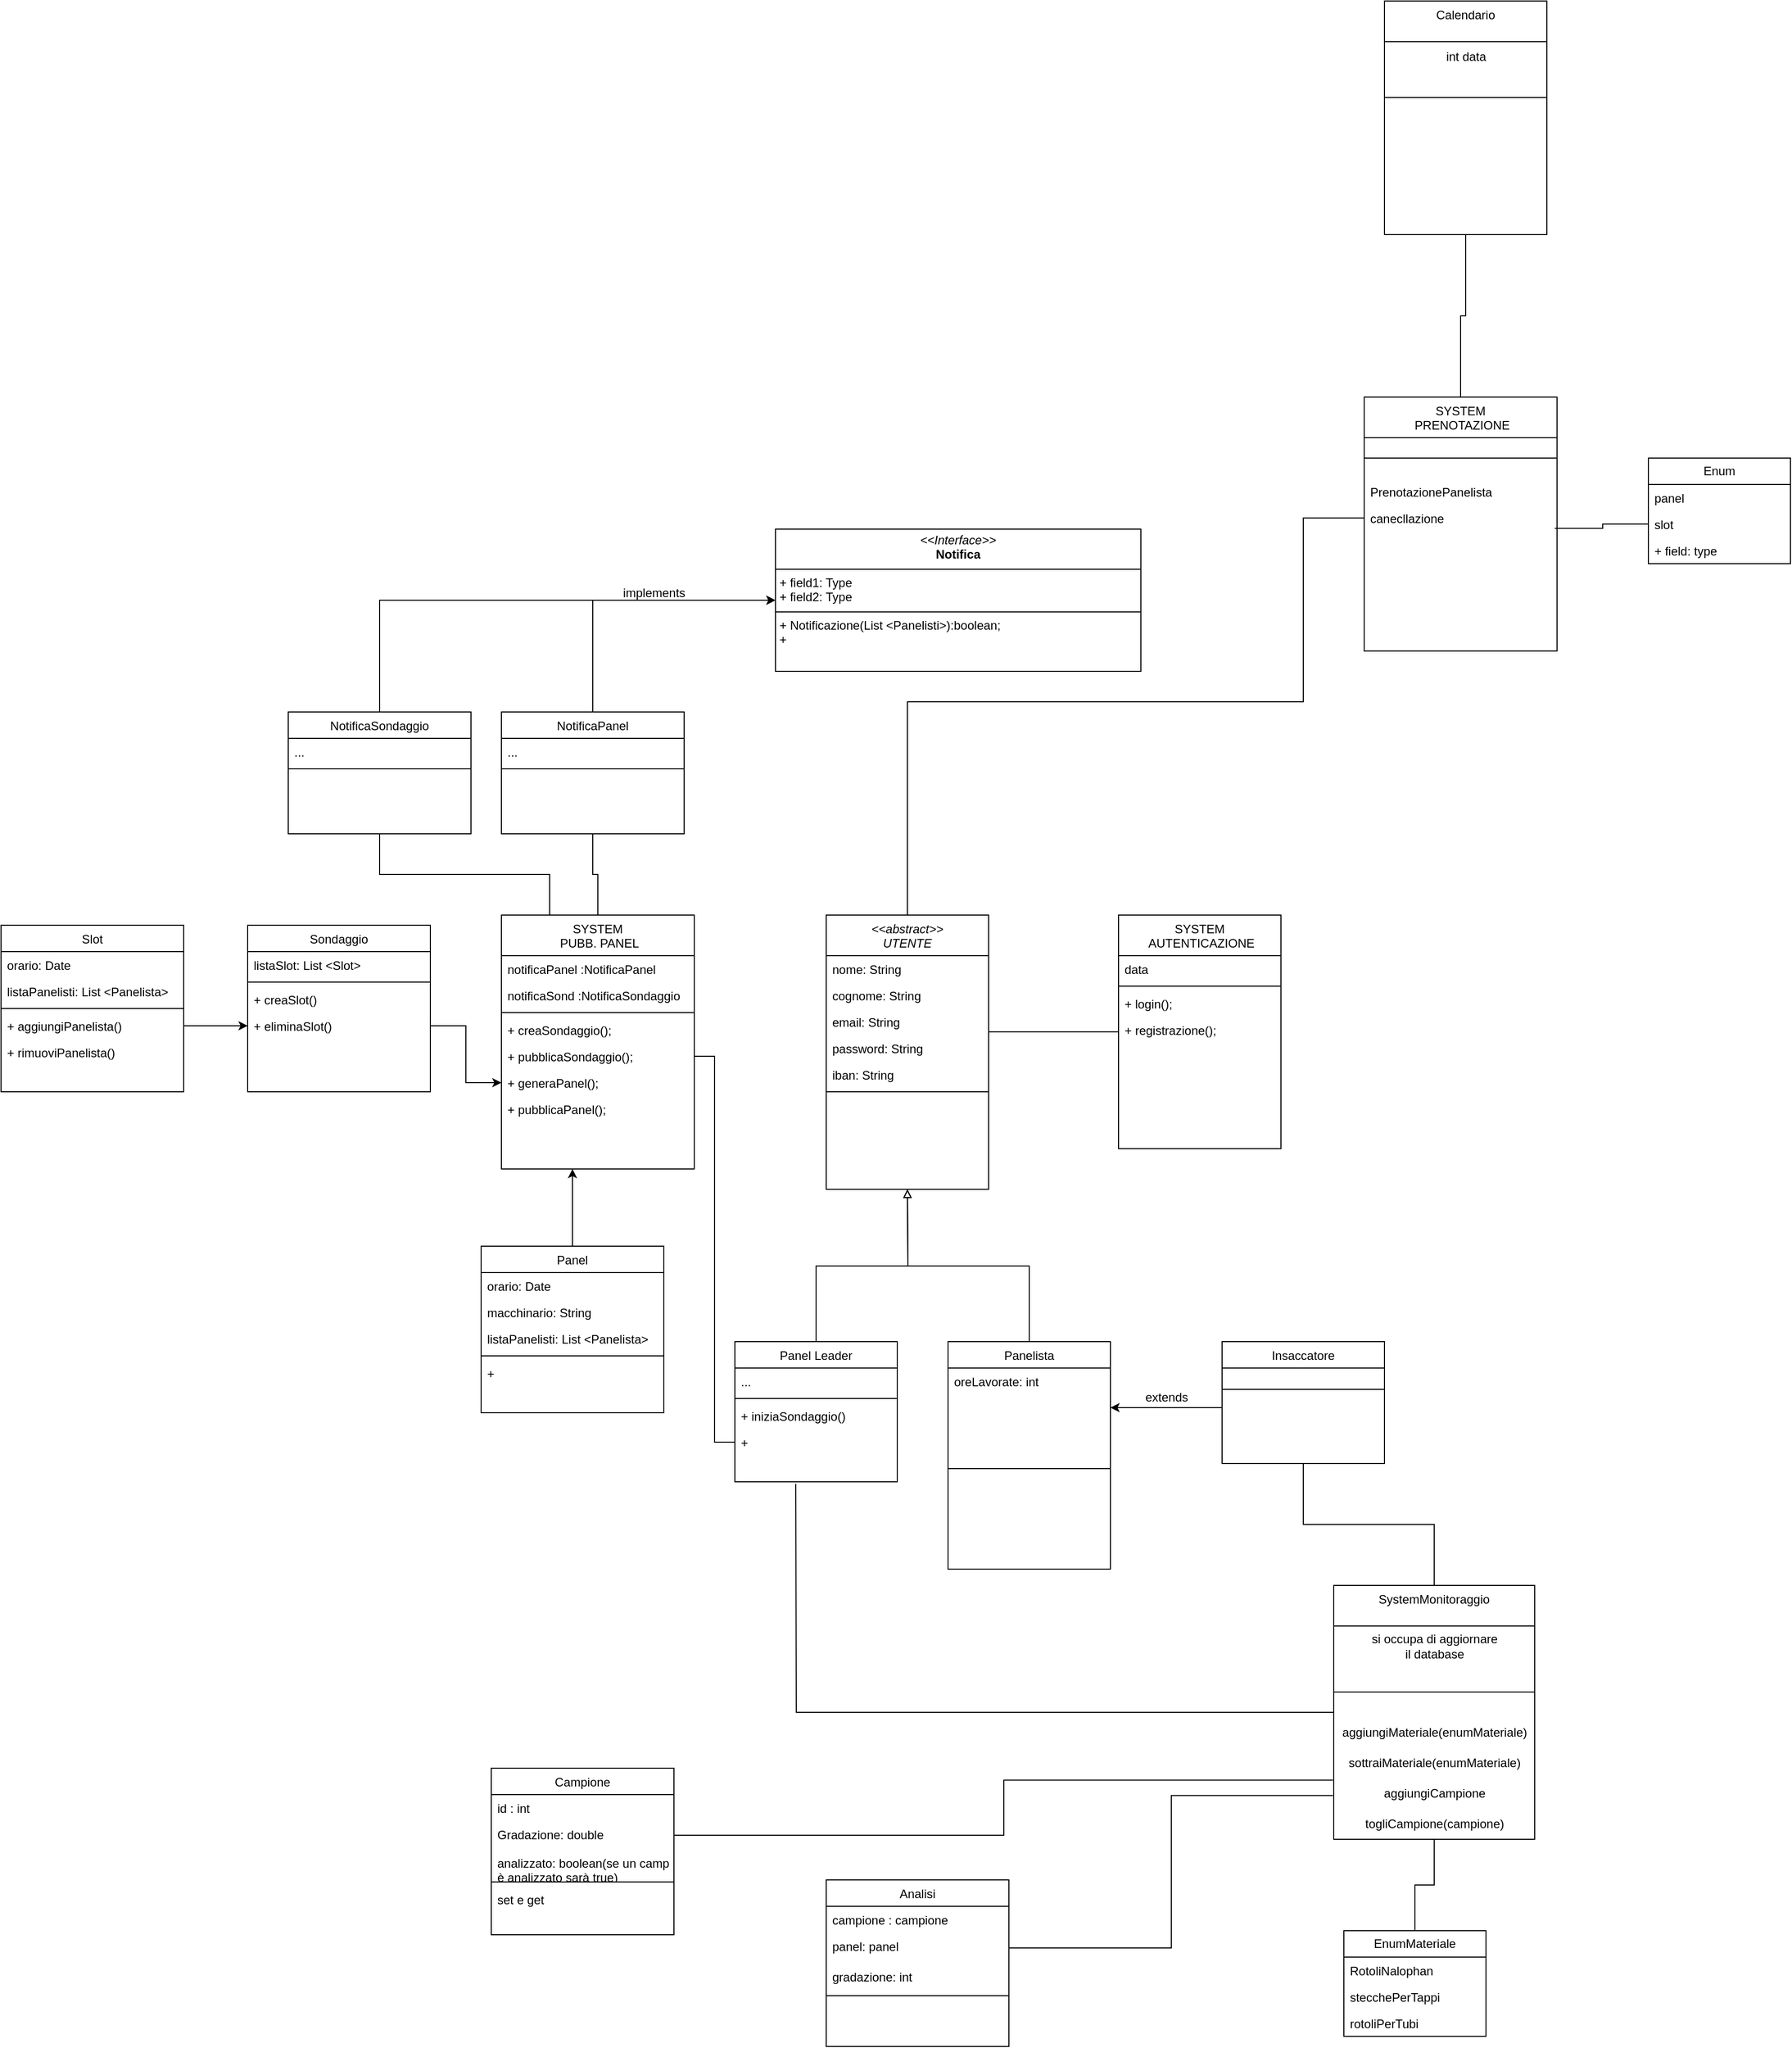 <mxfile version="26.0.1">
  <diagram id="C5RBs43oDa-KdzZeNtuy" name="Page-1">
    <mxGraphModel dx="2577" dy="2039" grid="1" gridSize="10" guides="1" tooltips="1" connect="1" arrows="1" fold="1" page="1" pageScale="1" pageWidth="827" pageHeight="1169" math="0" shadow="0">
      <root>
        <mxCell id="WIyWlLk6GJQsqaUBKTNV-0" />
        <mxCell id="WIyWlLk6GJQsqaUBKTNV-1" parent="WIyWlLk6GJQsqaUBKTNV-0" />
        <mxCell id="zkfFHV4jXpPFQw0GAbJ--0" value="&lt;&lt;abstract&gt;&gt;&#xa;UTENTE" style="swimlane;fontStyle=2;align=center;verticalAlign=top;childLayout=stackLayout;horizontal=1;startSize=40;horizontalStack=0;resizeParent=1;resizeLast=0;collapsible=1;marginBottom=0;rounded=0;shadow=0;strokeWidth=1;" parent="WIyWlLk6GJQsqaUBKTNV-1" vertex="1">
          <mxGeometry x="220" y="120" width="160" height="270" as="geometry">
            <mxRectangle x="230" y="140" width="160" height="26" as="alternateBounds" />
          </mxGeometry>
        </mxCell>
        <mxCell id="zkfFHV4jXpPFQw0GAbJ--1" value="nome: String" style="text;align=left;verticalAlign=top;spacingLeft=4;spacingRight=4;overflow=hidden;rotatable=0;points=[[0,0.5],[1,0.5]];portConstraint=eastwest;" parent="zkfFHV4jXpPFQw0GAbJ--0" vertex="1">
          <mxGeometry y="40" width="160" height="26" as="geometry" />
        </mxCell>
        <mxCell id="zkfFHV4jXpPFQw0GAbJ--2" value="cognome: String" style="text;align=left;verticalAlign=top;spacingLeft=4;spacingRight=4;overflow=hidden;rotatable=0;points=[[0,0.5],[1,0.5]];portConstraint=eastwest;rounded=0;shadow=0;html=0;" parent="zkfFHV4jXpPFQw0GAbJ--0" vertex="1">
          <mxGeometry y="66" width="160" height="26" as="geometry" />
        </mxCell>
        <mxCell id="zkfFHV4jXpPFQw0GAbJ--3" value="email: String" style="text;align=left;verticalAlign=top;spacingLeft=4;spacingRight=4;overflow=hidden;rotatable=0;points=[[0,0.5],[1,0.5]];portConstraint=eastwest;rounded=0;shadow=0;html=0;" parent="zkfFHV4jXpPFQw0GAbJ--0" vertex="1">
          <mxGeometry y="92" width="160" height="26" as="geometry" />
        </mxCell>
        <mxCell id="zkfFHV4jXpPFQw0GAbJ--5" value="password: String" style="text;align=left;verticalAlign=top;spacingLeft=4;spacingRight=4;overflow=hidden;rotatable=0;points=[[0,0.5],[1,0.5]];portConstraint=eastwest;" parent="zkfFHV4jXpPFQw0GAbJ--0" vertex="1">
          <mxGeometry y="118" width="160" height="26" as="geometry" />
        </mxCell>
        <mxCell id="63JaJHYOUX1DYKOMDI8w-2" value="iban: String" style="text;align=left;verticalAlign=top;spacingLeft=4;spacingRight=4;overflow=hidden;rotatable=0;points=[[0,0.5],[1,0.5]];portConstraint=eastwest;" parent="zkfFHV4jXpPFQw0GAbJ--0" vertex="1">
          <mxGeometry y="144" width="160" height="26" as="geometry" />
        </mxCell>
        <mxCell id="zkfFHV4jXpPFQw0GAbJ--4" value="" style="line;html=1;strokeWidth=1;align=left;verticalAlign=middle;spacingTop=-1;spacingLeft=3;spacingRight=3;rotatable=0;labelPosition=right;points=[];portConstraint=eastwest;" parent="zkfFHV4jXpPFQw0GAbJ--0" vertex="1">
          <mxGeometry y="170" width="160" height="8" as="geometry" />
        </mxCell>
        <mxCell id="zkfFHV4jXpPFQw0GAbJ--6" value="Panel Leader" style="swimlane;fontStyle=0;align=center;verticalAlign=top;childLayout=stackLayout;horizontal=1;startSize=26;horizontalStack=0;resizeParent=1;resizeLast=0;collapsible=1;marginBottom=0;rounded=0;shadow=0;strokeWidth=1;" parent="WIyWlLk6GJQsqaUBKTNV-1" vertex="1">
          <mxGeometry x="130" y="540" width="160" height="138" as="geometry">
            <mxRectangle x="130" y="380" width="160" height="26" as="alternateBounds" />
          </mxGeometry>
        </mxCell>
        <mxCell id="zkfFHV4jXpPFQw0GAbJ--8" value="..." style="text;align=left;verticalAlign=top;spacingLeft=4;spacingRight=4;overflow=hidden;rotatable=0;points=[[0,0.5],[1,0.5]];portConstraint=eastwest;rounded=0;shadow=0;html=0;" parent="zkfFHV4jXpPFQw0GAbJ--6" vertex="1">
          <mxGeometry y="26" width="160" height="26" as="geometry" />
        </mxCell>
        <mxCell id="zkfFHV4jXpPFQw0GAbJ--9" value="" style="line;html=1;strokeWidth=1;align=left;verticalAlign=middle;spacingTop=-1;spacingLeft=3;spacingRight=3;rotatable=0;labelPosition=right;points=[];portConstraint=eastwest;" parent="zkfFHV4jXpPFQw0GAbJ--6" vertex="1">
          <mxGeometry y="52" width="160" height="8" as="geometry" />
        </mxCell>
        <mxCell id="zkfFHV4jXpPFQw0GAbJ--10" value="+ iniziaSondaggio()" style="text;align=left;verticalAlign=top;spacingLeft=4;spacingRight=4;overflow=hidden;rotatable=0;points=[[0,0.5],[1,0.5]];portConstraint=eastwest;fontStyle=0" parent="zkfFHV4jXpPFQw0GAbJ--6" vertex="1">
          <mxGeometry y="60" width="160" height="26" as="geometry" />
        </mxCell>
        <mxCell id="zkfFHV4jXpPFQw0GAbJ--11" value="+" style="text;align=left;verticalAlign=top;spacingLeft=4;spacingRight=4;overflow=hidden;rotatable=0;points=[[0,0.5],[1,0.5]];portConstraint=eastwest;" parent="zkfFHV4jXpPFQw0GAbJ--6" vertex="1">
          <mxGeometry y="86" width="160" height="26" as="geometry" />
        </mxCell>
        <mxCell id="pB3ADgQ8QVYai83HvEVE-4" style="edgeStyle=orthogonalEdgeStyle;rounded=0;orthogonalLoop=1;jettySize=auto;html=1;exitX=0.5;exitY=0;exitDx=0;exitDy=0;endArrow=block;endFill=0;" edge="1" parent="WIyWlLk6GJQsqaUBKTNV-1" source="zkfFHV4jXpPFQw0GAbJ--13">
          <mxGeometry relative="1" as="geometry">
            <mxPoint x="300.0" y="390" as="targetPoint" />
          </mxGeometry>
        </mxCell>
        <mxCell id="zkfFHV4jXpPFQw0GAbJ--13" value="Panelista" style="swimlane;fontStyle=0;align=center;verticalAlign=top;childLayout=stackLayout;horizontal=1;startSize=26;horizontalStack=0;resizeParent=1;resizeLast=0;collapsible=1;marginBottom=0;rounded=0;shadow=0;strokeWidth=1;" parent="WIyWlLk6GJQsqaUBKTNV-1" vertex="1">
          <mxGeometry x="340" y="540" width="160" height="224" as="geometry">
            <mxRectangle x="340" y="380" width="170" height="26" as="alternateBounds" />
          </mxGeometry>
        </mxCell>
        <mxCell id="zkfFHV4jXpPFQw0GAbJ--14" value="oreLavorate: int" style="text;align=left;verticalAlign=top;spacingLeft=4;spacingRight=4;overflow=hidden;rotatable=0;points=[[0,0.5],[1,0.5]];portConstraint=eastwest;" parent="zkfFHV4jXpPFQw0GAbJ--13" vertex="1">
          <mxGeometry y="26" width="160" height="26" as="geometry" />
        </mxCell>
        <mxCell id="zkfFHV4jXpPFQw0GAbJ--15" value="" style="line;html=1;strokeWidth=1;align=left;verticalAlign=middle;spacingTop=-1;spacingLeft=3;spacingRight=3;rotatable=0;labelPosition=right;points=[];portConstraint=eastwest;" parent="zkfFHV4jXpPFQw0GAbJ--13" vertex="1">
          <mxGeometry y="52" width="160" height="146" as="geometry" />
        </mxCell>
        <mxCell id="zkfFHV4jXpPFQw0GAbJ--17" value="SYSTEM&#xa; AUTENTICAZIONE" style="swimlane;fontStyle=0;align=center;verticalAlign=top;childLayout=stackLayout;horizontal=1;startSize=40;horizontalStack=0;resizeParent=1;resizeLast=0;collapsible=1;marginBottom=0;rounded=0;shadow=0;strokeWidth=1;" parent="WIyWlLk6GJQsqaUBKTNV-1" vertex="1">
          <mxGeometry x="508" y="120" width="160" height="230" as="geometry">
            <mxRectangle x="550" y="140" width="160" height="26" as="alternateBounds" />
          </mxGeometry>
        </mxCell>
        <mxCell id="zkfFHV4jXpPFQw0GAbJ--18" value="data" style="text;align=left;verticalAlign=top;spacingLeft=4;spacingRight=4;overflow=hidden;rotatable=0;points=[[0,0.5],[1,0.5]];portConstraint=eastwest;" parent="zkfFHV4jXpPFQw0GAbJ--17" vertex="1">
          <mxGeometry y="40" width="160" height="26" as="geometry" />
        </mxCell>
        <mxCell id="zkfFHV4jXpPFQw0GAbJ--23" value="" style="line;html=1;strokeWidth=1;align=left;verticalAlign=middle;spacingTop=-1;spacingLeft=3;spacingRight=3;rotatable=0;labelPosition=right;points=[];portConstraint=eastwest;" parent="zkfFHV4jXpPFQw0GAbJ--17" vertex="1">
          <mxGeometry y="66" width="160" height="8" as="geometry" />
        </mxCell>
        <mxCell id="zkfFHV4jXpPFQw0GAbJ--24" value="+ login();" style="text;align=left;verticalAlign=top;spacingLeft=4;spacingRight=4;overflow=hidden;rotatable=0;points=[[0,0.5],[1,0.5]];portConstraint=eastwest;" parent="zkfFHV4jXpPFQw0GAbJ--17" vertex="1">
          <mxGeometry y="74" width="160" height="26" as="geometry" />
        </mxCell>
        <mxCell id="zkfFHV4jXpPFQw0GAbJ--25" value="+ registrazione();" style="text;align=left;verticalAlign=top;spacingLeft=4;spacingRight=4;overflow=hidden;rotatable=0;points=[[0,0.5],[1,0.5]];portConstraint=eastwest;" parent="zkfFHV4jXpPFQw0GAbJ--17" vertex="1">
          <mxGeometry y="100" width="160" height="26" as="geometry" />
        </mxCell>
        <mxCell id="zkfFHV4jXpPFQw0GAbJ--26" value="" style="endArrow=none;shadow=0;strokeWidth=1;rounded=0;curved=0;endFill=0;edgeStyle=elbowEdgeStyle;elbow=vertical;" parent="WIyWlLk6GJQsqaUBKTNV-1" source="zkfFHV4jXpPFQw0GAbJ--0" target="zkfFHV4jXpPFQw0GAbJ--17" edge="1">
          <mxGeometry x="0.5" y="41" relative="1" as="geometry">
            <mxPoint x="380" y="192" as="sourcePoint" />
            <mxPoint x="540" y="192" as="targetPoint" />
            <mxPoint x="-40" y="32" as="offset" />
          </mxGeometry>
        </mxCell>
        <mxCell id="pB3ADgQ8QVYai83HvEVE-38" style="edgeStyle=orthogonalEdgeStyle;rounded=0;orthogonalLoop=1;jettySize=auto;html=1;exitX=0.5;exitY=1;exitDx=0;exitDy=0;entryX=0.5;entryY=0;entryDx=0;entryDy=0;endArrow=none;endFill=0;" edge="1" parent="WIyWlLk6GJQsqaUBKTNV-1" source="63JaJHYOUX1DYKOMDI8w-14" target="pB3ADgQ8QVYai83HvEVE-33">
          <mxGeometry relative="1" as="geometry" />
        </mxCell>
        <mxCell id="63JaJHYOUX1DYKOMDI8w-14" value="Insaccatore" style="swimlane;fontStyle=0;align=center;verticalAlign=top;childLayout=stackLayout;horizontal=1;startSize=26;horizontalStack=0;resizeParent=1;resizeLast=0;collapsible=1;marginBottom=0;rounded=0;shadow=0;strokeWidth=1;" parent="WIyWlLk6GJQsqaUBKTNV-1" vertex="1">
          <mxGeometry x="610" y="540" width="160" height="120" as="geometry">
            <mxRectangle x="340" y="380" width="170" height="26" as="alternateBounds" />
          </mxGeometry>
        </mxCell>
        <mxCell id="63JaJHYOUX1DYKOMDI8w-18" value="" style="line;html=1;strokeWidth=1;align=left;verticalAlign=middle;spacingTop=-1;spacingLeft=3;spacingRight=3;rotatable=0;labelPosition=right;points=[];portConstraint=eastwest;" parent="63JaJHYOUX1DYKOMDI8w-14" vertex="1">
          <mxGeometry y="26" width="160" height="42" as="geometry" />
        </mxCell>
        <mxCell id="63JaJHYOUX1DYKOMDI8w-19" style="edgeStyle=orthogonalEdgeStyle;rounded=0;orthogonalLoop=1;jettySize=auto;html=1;exitX=1;exitY=0.5;exitDx=0;exitDy=0;entryX=0;entryY=0.5;entryDx=0;entryDy=0;startArrow=classic;startFill=1;endArrow=none;endFill=0;" parent="WIyWlLk6GJQsqaUBKTNV-1" edge="1">
          <mxGeometry relative="1" as="geometry">
            <mxPoint x="500" y="605.0" as="sourcePoint" />
            <mxPoint x="610" y="605" as="targetPoint" />
          </mxGeometry>
        </mxCell>
        <mxCell id="63JaJHYOUX1DYKOMDI8w-22" value="extends" style="text;html=1;align=center;verticalAlign=middle;resizable=0;points=[];autosize=1;strokeColor=none;fillColor=none;" parent="WIyWlLk6GJQsqaUBKTNV-1" vertex="1">
          <mxGeometry x="520" y="580" width="70" height="30" as="geometry" />
        </mxCell>
        <mxCell id="63JaJHYOUX1DYKOMDI8w-32" value="SYSTEM&#xa; PUBB. PANEL" style="swimlane;fontStyle=0;align=center;verticalAlign=top;childLayout=stackLayout;horizontal=1;startSize=40;horizontalStack=0;resizeParent=1;resizeLast=0;collapsible=1;marginBottom=0;rounded=0;shadow=0;strokeWidth=1;" parent="WIyWlLk6GJQsqaUBKTNV-1" vertex="1">
          <mxGeometry x="-100" y="120" width="190" height="250" as="geometry">
            <mxRectangle x="550" y="140" width="160" height="26" as="alternateBounds" />
          </mxGeometry>
        </mxCell>
        <mxCell id="63JaJHYOUX1DYKOMDI8w-33" value="notificaPanel :NotificaPanel" style="text;align=left;verticalAlign=top;spacingLeft=4;spacingRight=4;overflow=hidden;rotatable=0;points=[[0,0.5],[1,0.5]];portConstraint=eastwest;" parent="63JaJHYOUX1DYKOMDI8w-32" vertex="1">
          <mxGeometry y="40" width="190" height="26" as="geometry" />
        </mxCell>
        <mxCell id="63JaJHYOUX1DYKOMDI8w-90" value="notificaSond :NotificaSondaggio" style="text;align=left;verticalAlign=top;spacingLeft=4;spacingRight=4;overflow=hidden;rotatable=0;points=[[0,0.5],[1,0.5]];portConstraint=eastwest;" parent="63JaJHYOUX1DYKOMDI8w-32" vertex="1">
          <mxGeometry y="66" width="190" height="26" as="geometry" />
        </mxCell>
        <mxCell id="63JaJHYOUX1DYKOMDI8w-34" value="" style="line;html=1;strokeWidth=1;align=left;verticalAlign=middle;spacingTop=-1;spacingLeft=3;spacingRight=3;rotatable=0;labelPosition=right;points=[];portConstraint=eastwest;" parent="63JaJHYOUX1DYKOMDI8w-32" vertex="1">
          <mxGeometry y="92" width="190" height="8" as="geometry" />
        </mxCell>
        <mxCell id="63JaJHYOUX1DYKOMDI8w-35" value="+ creaSondaggio();&#xa;" style="text;align=left;verticalAlign=top;spacingLeft=4;spacingRight=4;overflow=hidden;rotatable=0;points=[[0,0.5],[1,0.5]];portConstraint=eastwest;" parent="63JaJHYOUX1DYKOMDI8w-32" vertex="1">
          <mxGeometry y="100" width="190" height="26" as="geometry" />
        </mxCell>
        <mxCell id="63JaJHYOUX1DYKOMDI8w-36" value="+ pubblicaSondaggio();" style="text;align=left;verticalAlign=top;spacingLeft=4;spacingRight=4;overflow=hidden;rotatable=0;points=[[0,0.5],[1,0.5]];portConstraint=eastwest;" parent="63JaJHYOUX1DYKOMDI8w-32" vertex="1">
          <mxGeometry y="126" width="190" height="26" as="geometry" />
        </mxCell>
        <mxCell id="63JaJHYOUX1DYKOMDI8w-37" value="+ generaPanel();" style="text;align=left;verticalAlign=top;spacingLeft=4;spacingRight=4;overflow=hidden;rotatable=0;points=[[0,0.5],[1,0.5]];portConstraint=eastwest;" parent="63JaJHYOUX1DYKOMDI8w-32" vertex="1">
          <mxGeometry y="152" width="190" height="26" as="geometry" />
        </mxCell>
        <mxCell id="63JaJHYOUX1DYKOMDI8w-38" value="+ pubblicaPanel();" style="text;align=left;verticalAlign=top;spacingLeft=4;spacingRight=4;overflow=hidden;rotatable=0;points=[[0,0.5],[1,0.5]];portConstraint=eastwest;" parent="63JaJHYOUX1DYKOMDI8w-32" vertex="1">
          <mxGeometry y="178" width="190" height="26" as="geometry" />
        </mxCell>
        <mxCell id="63JaJHYOUX1DYKOMDI8w-39" style="edgeStyle=orthogonalEdgeStyle;rounded=0;orthogonalLoop=1;jettySize=auto;html=1;exitX=0;exitY=0.5;exitDx=0;exitDy=0;entryX=1;entryY=0.5;entryDx=0;entryDy=0;endArrow=none;endFill=0;" parent="WIyWlLk6GJQsqaUBKTNV-1" source="zkfFHV4jXpPFQw0GAbJ--11" target="63JaJHYOUX1DYKOMDI8w-36" edge="1">
          <mxGeometry relative="1" as="geometry">
            <mxPoint x="100" y="300" as="targetPoint" />
          </mxGeometry>
        </mxCell>
        <mxCell id="63JaJHYOUX1DYKOMDI8w-40" value="Sondaggio" style="swimlane;fontStyle=0;align=center;verticalAlign=top;childLayout=stackLayout;horizontal=1;startSize=26;horizontalStack=0;resizeParent=1;resizeLast=0;collapsible=1;marginBottom=0;rounded=0;shadow=0;strokeWidth=1;" parent="WIyWlLk6GJQsqaUBKTNV-1" vertex="1">
          <mxGeometry x="-350" y="130" width="180" height="164" as="geometry">
            <mxRectangle x="130" y="380" width="160" height="26" as="alternateBounds" />
          </mxGeometry>
        </mxCell>
        <mxCell id="63JaJHYOUX1DYKOMDI8w-45" value="listaSlot: List &lt;Slot&gt;" style="text;align=left;verticalAlign=top;spacingLeft=4;spacingRight=4;overflow=hidden;rotatable=0;points=[[0,0.5],[1,0.5]];portConstraint=eastwest;rounded=0;shadow=0;html=0;" parent="63JaJHYOUX1DYKOMDI8w-40" vertex="1">
          <mxGeometry y="26" width="180" height="26" as="geometry" />
        </mxCell>
        <mxCell id="63JaJHYOUX1DYKOMDI8w-42" value="" style="line;html=1;strokeWidth=1;align=left;verticalAlign=middle;spacingTop=-1;spacingLeft=3;spacingRight=3;rotatable=0;labelPosition=right;points=[];portConstraint=eastwest;" parent="63JaJHYOUX1DYKOMDI8w-40" vertex="1">
          <mxGeometry y="52" width="180" height="8" as="geometry" />
        </mxCell>
        <mxCell id="63JaJHYOUX1DYKOMDI8w-44" value="+ creaSlot()&#xa;" style="text;align=left;verticalAlign=top;spacingLeft=4;spacingRight=4;overflow=hidden;rotatable=0;points=[[0,0.5],[1,0.5]];portConstraint=eastwest;" parent="63JaJHYOUX1DYKOMDI8w-40" vertex="1">
          <mxGeometry y="60" width="180" height="26" as="geometry" />
        </mxCell>
        <mxCell id="63JaJHYOUX1DYKOMDI8w-63" value="+ eliminaSlot()&#xa;" style="text;align=left;verticalAlign=top;spacingLeft=4;spacingRight=4;overflow=hidden;rotatable=0;points=[[0,0.5],[1,0.5]];portConstraint=eastwest;" parent="63JaJHYOUX1DYKOMDI8w-40" vertex="1">
          <mxGeometry y="86" width="180" height="26" as="geometry" />
        </mxCell>
        <mxCell id="63JaJHYOUX1DYKOMDI8w-69" style="edgeStyle=orthogonalEdgeStyle;rounded=0;orthogonalLoop=1;jettySize=auto;html=1;exitX=0.5;exitY=0;exitDx=0;exitDy=0;" parent="WIyWlLk6GJQsqaUBKTNV-1" source="63JaJHYOUX1DYKOMDI8w-47" edge="1">
          <mxGeometry relative="1" as="geometry">
            <mxPoint x="-30" y="370" as="targetPoint" />
          </mxGeometry>
        </mxCell>
        <mxCell id="63JaJHYOUX1DYKOMDI8w-47" value="Panel" style="swimlane;fontStyle=0;align=center;verticalAlign=top;childLayout=stackLayout;horizontal=1;startSize=26;horizontalStack=0;resizeParent=1;resizeLast=0;collapsible=1;marginBottom=0;rounded=0;shadow=0;strokeWidth=1;" parent="WIyWlLk6GJQsqaUBKTNV-1" vertex="1">
          <mxGeometry x="-120" y="446" width="180" height="164" as="geometry">
            <mxRectangle x="130" y="380" width="160" height="26" as="alternateBounds" />
          </mxGeometry>
        </mxCell>
        <mxCell id="63JaJHYOUX1DYKOMDI8w-48" value="orario: Date" style="text;align=left;verticalAlign=top;spacingLeft=4;spacingRight=4;overflow=hidden;rotatable=0;points=[[0,0.5],[1,0.5]];portConstraint=eastwest;rounded=0;shadow=0;html=0;" parent="63JaJHYOUX1DYKOMDI8w-47" vertex="1">
          <mxGeometry y="26" width="180" height="26" as="geometry" />
        </mxCell>
        <mxCell id="63JaJHYOUX1DYKOMDI8w-49" value="macchinario: String" style="text;align=left;verticalAlign=top;spacingLeft=4;spacingRight=4;overflow=hidden;rotatable=0;points=[[0,0.5],[1,0.5]];portConstraint=eastwest;rounded=0;shadow=0;html=0;" parent="63JaJHYOUX1DYKOMDI8w-47" vertex="1">
          <mxGeometry y="52" width="180" height="26" as="geometry" />
        </mxCell>
        <mxCell id="63JaJHYOUX1DYKOMDI8w-50" value="listaPanelisti: List &lt;Panelista&gt;" style="text;align=left;verticalAlign=top;spacingLeft=4;spacingRight=4;overflow=hidden;rotatable=0;points=[[0,0.5],[1,0.5]];portConstraint=eastwest;rounded=0;shadow=0;html=0;" parent="63JaJHYOUX1DYKOMDI8w-47" vertex="1">
          <mxGeometry y="78" width="180" height="26" as="geometry" />
        </mxCell>
        <mxCell id="63JaJHYOUX1DYKOMDI8w-51" value="" style="line;html=1;strokeWidth=1;align=left;verticalAlign=middle;spacingTop=-1;spacingLeft=3;spacingRight=3;rotatable=0;labelPosition=right;points=[];portConstraint=eastwest;" parent="63JaJHYOUX1DYKOMDI8w-47" vertex="1">
          <mxGeometry y="104" width="180" height="8" as="geometry" />
        </mxCell>
        <mxCell id="63JaJHYOUX1DYKOMDI8w-52" value="+" style="text;align=left;verticalAlign=top;spacingLeft=4;spacingRight=4;overflow=hidden;rotatable=0;points=[[0,0.5],[1,0.5]];portConstraint=eastwest;" parent="63JaJHYOUX1DYKOMDI8w-47" vertex="1">
          <mxGeometry y="112" width="180" height="26" as="geometry" />
        </mxCell>
        <mxCell id="63JaJHYOUX1DYKOMDI8w-65" value="" style="edgeStyle=orthogonalEdgeStyle;rounded=0;orthogonalLoop=1;jettySize=auto;html=1;" parent="WIyWlLk6GJQsqaUBKTNV-1" source="63JaJHYOUX1DYKOMDI8w-53" target="63JaJHYOUX1DYKOMDI8w-63" edge="1">
          <mxGeometry relative="1" as="geometry">
            <Array as="points">
              <mxPoint x="-390" y="229" />
              <mxPoint x="-390" y="229" />
            </Array>
          </mxGeometry>
        </mxCell>
        <mxCell id="63JaJHYOUX1DYKOMDI8w-53" value="Slot" style="swimlane;fontStyle=0;align=center;verticalAlign=top;childLayout=stackLayout;horizontal=1;startSize=26;horizontalStack=0;resizeParent=1;resizeLast=0;collapsible=1;marginBottom=0;rounded=0;shadow=0;strokeWidth=1;" parent="WIyWlLk6GJQsqaUBKTNV-1" vertex="1">
          <mxGeometry x="-593" y="130" width="180" height="164" as="geometry">
            <mxRectangle x="130" y="380" width="160" height="26" as="alternateBounds" />
          </mxGeometry>
        </mxCell>
        <mxCell id="63JaJHYOUX1DYKOMDI8w-54" value="orario: Date" style="text;align=left;verticalAlign=top;spacingLeft=4;spacingRight=4;overflow=hidden;rotatable=0;points=[[0,0.5],[1,0.5]];portConstraint=eastwest;rounded=0;shadow=0;html=0;" parent="63JaJHYOUX1DYKOMDI8w-53" vertex="1">
          <mxGeometry y="26" width="180" height="26" as="geometry" />
        </mxCell>
        <mxCell id="63JaJHYOUX1DYKOMDI8w-56" value="listaPanelisti: List &lt;Panelista&gt;" style="text;align=left;verticalAlign=top;spacingLeft=4;spacingRight=4;overflow=hidden;rotatable=0;points=[[0,0.5],[1,0.5]];portConstraint=eastwest;rounded=0;shadow=0;html=0;" parent="63JaJHYOUX1DYKOMDI8w-53" vertex="1">
          <mxGeometry y="52" width="180" height="26" as="geometry" />
        </mxCell>
        <mxCell id="63JaJHYOUX1DYKOMDI8w-57" value="" style="line;html=1;strokeWidth=1;align=left;verticalAlign=middle;spacingTop=-1;spacingLeft=3;spacingRight=3;rotatable=0;labelPosition=right;points=[];portConstraint=eastwest;" parent="63JaJHYOUX1DYKOMDI8w-53" vertex="1">
          <mxGeometry y="78" width="180" height="8" as="geometry" />
        </mxCell>
        <mxCell id="63JaJHYOUX1DYKOMDI8w-58" value="+ aggiungiPanelista()&#xa;&#xa;" style="text;align=left;verticalAlign=top;spacingLeft=4;spacingRight=4;overflow=hidden;rotatable=0;points=[[0,0.5],[1,0.5]];portConstraint=eastwest;" parent="63JaJHYOUX1DYKOMDI8w-53" vertex="1">
          <mxGeometry y="86" width="180" height="26" as="geometry" />
        </mxCell>
        <mxCell id="63JaJHYOUX1DYKOMDI8w-66" value="+ rimuoviPanelista()&#xa;&#xa;" style="text;align=left;verticalAlign=top;spacingLeft=4;spacingRight=4;overflow=hidden;rotatable=0;points=[[0,0.5],[1,0.5]];portConstraint=eastwest;" parent="63JaJHYOUX1DYKOMDI8w-53" vertex="1">
          <mxGeometry y="112" width="180" height="26" as="geometry" />
        </mxCell>
        <mxCell id="63JaJHYOUX1DYKOMDI8w-68" value="" style="edgeStyle=orthogonalEdgeStyle;rounded=0;orthogonalLoop=1;jettySize=auto;html=1;" parent="WIyWlLk6GJQsqaUBKTNV-1" source="63JaJHYOUX1DYKOMDI8w-63" target="63JaJHYOUX1DYKOMDI8w-37" edge="1">
          <mxGeometry relative="1" as="geometry" />
        </mxCell>
        <mxCell id="63JaJHYOUX1DYKOMDI8w-72" value="&lt;p style=&quot;margin:0px;margin-top:4px;text-align:center;&quot;&gt;&lt;i&gt;&amp;lt;&amp;lt;Interface&amp;gt;&amp;gt;&lt;/i&gt;&lt;br&gt;&lt;b&gt;Notifica&lt;/b&gt;&lt;/p&gt;&lt;hr size=&quot;1&quot; style=&quot;border-style:solid;&quot;&gt;&lt;p style=&quot;margin:0px;margin-left:4px;&quot;&gt;+ field1: Type&lt;br&gt;+ field2: Type&lt;/p&gt;&lt;hr size=&quot;1&quot; style=&quot;border-style:solid;&quot;&gt;&lt;p style=&quot;margin:0px;margin-left:4px;&quot;&gt;+ Notificazione(List &amp;lt;Panelisti&amp;gt;):boolean;&lt;/p&gt;&lt;p style=&quot;margin:0px;margin-left:4px;&quot;&gt;+&amp;nbsp;&lt;/p&gt;" style="verticalAlign=top;align=left;overflow=fill;html=1;whiteSpace=wrap;" parent="WIyWlLk6GJQsqaUBKTNV-1" vertex="1">
          <mxGeometry x="170" y="-260" width="360" height="140" as="geometry" />
        </mxCell>
        <mxCell id="63JaJHYOUX1DYKOMDI8w-82" style="edgeStyle=orthogonalEdgeStyle;rounded=0;orthogonalLoop=1;jettySize=auto;html=1;exitX=0.5;exitY=1;exitDx=0;exitDy=0;entryX=0.5;entryY=0;entryDx=0;entryDy=0;endArrow=none;endFill=0;" parent="WIyWlLk6GJQsqaUBKTNV-1" source="63JaJHYOUX1DYKOMDI8w-73" target="63JaJHYOUX1DYKOMDI8w-32" edge="1">
          <mxGeometry relative="1" as="geometry" />
        </mxCell>
        <mxCell id="63JaJHYOUX1DYKOMDI8w-84" style="edgeStyle=orthogonalEdgeStyle;rounded=0;orthogonalLoop=1;jettySize=auto;html=1;exitX=0.5;exitY=0;exitDx=0;exitDy=0;entryX=0;entryY=0.5;entryDx=0;entryDy=0;" parent="WIyWlLk6GJQsqaUBKTNV-1" source="63JaJHYOUX1DYKOMDI8w-73" target="63JaJHYOUX1DYKOMDI8w-72" edge="1">
          <mxGeometry relative="1" as="geometry" />
        </mxCell>
        <mxCell id="63JaJHYOUX1DYKOMDI8w-73" value="NotificaPanel" style="swimlane;fontStyle=0;align=center;verticalAlign=top;childLayout=stackLayout;horizontal=1;startSize=26;horizontalStack=0;resizeParent=1;resizeLast=0;collapsible=1;marginBottom=0;rounded=0;shadow=0;strokeWidth=1;" parent="WIyWlLk6GJQsqaUBKTNV-1" vertex="1">
          <mxGeometry x="-100" y="-80" width="180" height="120" as="geometry">
            <mxRectangle x="130" y="380" width="160" height="26" as="alternateBounds" />
          </mxGeometry>
        </mxCell>
        <mxCell id="63JaJHYOUX1DYKOMDI8w-74" value="..." style="text;align=left;verticalAlign=top;spacingLeft=4;spacingRight=4;overflow=hidden;rotatable=0;points=[[0,0.5],[1,0.5]];portConstraint=eastwest;rounded=0;shadow=0;html=0;" parent="63JaJHYOUX1DYKOMDI8w-73" vertex="1">
          <mxGeometry y="26" width="180" height="26" as="geometry" />
        </mxCell>
        <mxCell id="63JaJHYOUX1DYKOMDI8w-75" value="" style="line;html=1;strokeWidth=1;align=left;verticalAlign=middle;spacingTop=-1;spacingLeft=3;spacingRight=3;rotatable=0;labelPosition=right;points=[];portConstraint=eastwest;" parent="63JaJHYOUX1DYKOMDI8w-73" vertex="1">
          <mxGeometry y="52" width="180" height="8" as="geometry" />
        </mxCell>
        <mxCell id="63JaJHYOUX1DYKOMDI8w-85" value="implements" style="text;html=1;align=center;verticalAlign=middle;resizable=0;points=[];autosize=1;strokeColor=none;fillColor=none;" parent="WIyWlLk6GJQsqaUBKTNV-1" vertex="1">
          <mxGeometry x="10" y="-212" width="80" height="30" as="geometry" />
        </mxCell>
        <mxCell id="63JaJHYOUX1DYKOMDI8w-91" style="edgeStyle=orthogonalEdgeStyle;rounded=0;orthogonalLoop=1;jettySize=auto;html=1;exitX=0.5;exitY=1;exitDx=0;exitDy=0;entryX=0.25;entryY=0;entryDx=0;entryDy=0;endArrow=none;endFill=0;" parent="WIyWlLk6GJQsqaUBKTNV-1" source="63JaJHYOUX1DYKOMDI8w-86" target="63JaJHYOUX1DYKOMDI8w-32" edge="1">
          <mxGeometry relative="1" as="geometry" />
        </mxCell>
        <mxCell id="63JaJHYOUX1DYKOMDI8w-92" style="edgeStyle=orthogonalEdgeStyle;rounded=0;orthogonalLoop=1;jettySize=auto;html=1;exitX=0.5;exitY=0;exitDx=0;exitDy=0;entryX=0;entryY=0.5;entryDx=0;entryDy=0;" parent="WIyWlLk6GJQsqaUBKTNV-1" source="63JaJHYOUX1DYKOMDI8w-86" target="63JaJHYOUX1DYKOMDI8w-72" edge="1">
          <mxGeometry relative="1" as="geometry" />
        </mxCell>
        <mxCell id="63JaJHYOUX1DYKOMDI8w-86" value="NotificaSondaggio" style="swimlane;fontStyle=0;align=center;verticalAlign=top;childLayout=stackLayout;horizontal=1;startSize=26;horizontalStack=0;resizeParent=1;resizeLast=0;collapsible=1;marginBottom=0;rounded=0;shadow=0;strokeWidth=1;" parent="WIyWlLk6GJQsqaUBKTNV-1" vertex="1">
          <mxGeometry x="-310" y="-80" width="180" height="120" as="geometry">
            <mxRectangle x="130" y="380" width="160" height="26" as="alternateBounds" />
          </mxGeometry>
        </mxCell>
        <mxCell id="63JaJHYOUX1DYKOMDI8w-87" value="..." style="text;align=left;verticalAlign=top;spacingLeft=4;spacingRight=4;overflow=hidden;rotatable=0;points=[[0,0.5],[1,0.5]];portConstraint=eastwest;rounded=0;shadow=0;html=0;" parent="63JaJHYOUX1DYKOMDI8w-86" vertex="1">
          <mxGeometry y="26" width="180" height="26" as="geometry" />
        </mxCell>
        <mxCell id="63JaJHYOUX1DYKOMDI8w-88" value="" style="line;html=1;strokeWidth=1;align=left;verticalAlign=middle;spacingTop=-1;spacingLeft=3;spacingRight=3;rotatable=0;labelPosition=right;points=[];portConstraint=eastwest;" parent="63JaJHYOUX1DYKOMDI8w-86" vertex="1">
          <mxGeometry y="52" width="180" height="8" as="geometry" />
        </mxCell>
        <mxCell id="pB3ADgQ8QVYai83HvEVE-3" style="edgeStyle=orthogonalEdgeStyle;rounded=0;orthogonalLoop=1;jettySize=auto;html=1;exitX=0.5;exitY=0;exitDx=0;exitDy=0;entryX=0.5;entryY=1;entryDx=0;entryDy=0;entryPerimeter=0;endArrow=block;endFill=0;" edge="1" parent="WIyWlLk6GJQsqaUBKTNV-1" source="zkfFHV4jXpPFQw0GAbJ--6">
          <mxGeometry relative="1" as="geometry">
            <mxPoint x="300" y="390" as="targetPoint" />
          </mxGeometry>
        </mxCell>
        <mxCell id="pB3ADgQ8QVYai83HvEVE-5" value="Enum" style="swimlane;fontStyle=0;childLayout=stackLayout;horizontal=1;startSize=26;fillColor=none;horizontalStack=0;resizeParent=1;resizeParentMax=0;resizeLast=0;collapsible=1;marginBottom=0;whiteSpace=wrap;html=1;" vertex="1" parent="WIyWlLk6GJQsqaUBKTNV-1">
          <mxGeometry x="1030" y="-330" width="140" height="104" as="geometry" />
        </mxCell>
        <mxCell id="pB3ADgQ8QVYai83HvEVE-6" value="panel" style="text;strokeColor=none;fillColor=none;align=left;verticalAlign=top;spacingLeft=4;spacingRight=4;overflow=hidden;rotatable=0;points=[[0,0.5],[1,0.5]];portConstraint=eastwest;whiteSpace=wrap;html=1;" vertex="1" parent="pB3ADgQ8QVYai83HvEVE-5">
          <mxGeometry y="26" width="140" height="26" as="geometry" />
        </mxCell>
        <mxCell id="pB3ADgQ8QVYai83HvEVE-7" value="slot" style="text;strokeColor=none;fillColor=none;align=left;verticalAlign=top;spacingLeft=4;spacingRight=4;overflow=hidden;rotatable=0;points=[[0,0.5],[1,0.5]];portConstraint=eastwest;whiteSpace=wrap;html=1;" vertex="1" parent="pB3ADgQ8QVYai83HvEVE-5">
          <mxGeometry y="52" width="140" height="26" as="geometry" />
        </mxCell>
        <mxCell id="pB3ADgQ8QVYai83HvEVE-8" value="+ field: type" style="text;strokeColor=none;fillColor=none;align=left;verticalAlign=top;spacingLeft=4;spacingRight=4;overflow=hidden;rotatable=0;points=[[0,0.5],[1,0.5]];portConstraint=eastwest;whiteSpace=wrap;html=1;" vertex="1" parent="pB3ADgQ8QVYai83HvEVE-5">
          <mxGeometry y="78" width="140" height="26" as="geometry" />
        </mxCell>
        <mxCell id="pB3ADgQ8QVYai83HvEVE-51" style="edgeStyle=orthogonalEdgeStyle;rounded=0;orthogonalLoop=1;jettySize=auto;html=1;exitX=0.5;exitY=1;exitDx=0;exitDy=0;entryX=0.5;entryY=0;entryDx=0;entryDy=0;endArrow=none;endFill=0;" edge="1" parent="WIyWlLk6GJQsqaUBKTNV-1" source="pB3ADgQ8QVYai83HvEVE-21" target="pB3ADgQ8QVYai83HvEVE-40">
          <mxGeometry relative="1" as="geometry" />
        </mxCell>
        <mxCell id="pB3ADgQ8QVYai83HvEVE-21" value="Calendario" style="swimlane;fontStyle=0;align=center;verticalAlign=top;childLayout=stackLayout;horizontal=1;startSize=40;horizontalStack=0;resizeParent=1;resizeLast=0;collapsible=1;marginBottom=0;rounded=0;shadow=0;strokeWidth=1;" vertex="1" parent="WIyWlLk6GJQsqaUBKTNV-1">
          <mxGeometry x="770" y="-780" width="160" height="230" as="geometry">
            <mxRectangle x="550" y="140" width="160" height="26" as="alternateBounds" />
          </mxGeometry>
        </mxCell>
        <mxCell id="pB3ADgQ8QVYai83HvEVE-29" value="int data" style="text;html=1;align=center;verticalAlign=middle;resizable=0;points=[];autosize=1;strokeColor=none;fillColor=none;" vertex="1" parent="pB3ADgQ8QVYai83HvEVE-21">
          <mxGeometry y="40" width="160" height="30" as="geometry" />
        </mxCell>
        <mxCell id="pB3ADgQ8QVYai83HvEVE-23" value="" style="line;html=1;strokeWidth=1;align=left;verticalAlign=middle;spacingTop=-1;spacingLeft=3;spacingRight=3;rotatable=0;labelPosition=right;points=[];portConstraint=eastwest;" vertex="1" parent="pB3ADgQ8QVYai83HvEVE-21">
          <mxGeometry y="70" width="160" height="50" as="geometry" />
        </mxCell>
        <mxCell id="pB3ADgQ8QVYai83HvEVE-52" style="edgeStyle=orthogonalEdgeStyle;rounded=0;orthogonalLoop=1;jettySize=auto;html=1;exitX=0;exitY=0.5;exitDx=0;exitDy=0;endArrow=none;endFill=0;" edge="1" parent="WIyWlLk6GJQsqaUBKTNV-1" source="pB3ADgQ8QVYai83HvEVE-33">
          <mxGeometry relative="1" as="geometry">
            <mxPoint x="190" y="680" as="targetPoint" />
          </mxGeometry>
        </mxCell>
        <mxCell id="pB3ADgQ8QVYai83HvEVE-33" value="SystemMonitoraggio" style="swimlane;fontStyle=0;align=center;verticalAlign=top;childLayout=stackLayout;horizontal=1;startSize=40;horizontalStack=0;resizeParent=1;resizeLast=0;collapsible=1;marginBottom=0;rounded=0;shadow=0;strokeWidth=1;" vertex="1" parent="WIyWlLk6GJQsqaUBKTNV-1">
          <mxGeometry x="720" y="780" width="198" height="250" as="geometry">
            <mxRectangle x="550" y="140" width="160" height="26" as="alternateBounds" />
          </mxGeometry>
        </mxCell>
        <mxCell id="pB3ADgQ8QVYai83HvEVE-34" value="si occupa di aggiornare&lt;div&gt;il database&lt;/div&gt;" style="text;html=1;align=center;verticalAlign=middle;resizable=0;points=[];autosize=1;strokeColor=none;fillColor=none;" vertex="1" parent="pB3ADgQ8QVYai83HvEVE-33">
          <mxGeometry y="40" width="198" height="40" as="geometry" />
        </mxCell>
        <mxCell id="pB3ADgQ8QVYai83HvEVE-35" value="" style="line;html=1;strokeWidth=1;align=left;verticalAlign=middle;spacingTop=-1;spacingLeft=3;spacingRight=3;rotatable=0;labelPosition=right;points=[];portConstraint=eastwest;" vertex="1" parent="pB3ADgQ8QVYai83HvEVE-33">
          <mxGeometry y="80" width="198" height="50" as="geometry" />
        </mxCell>
        <mxCell id="pB3ADgQ8QVYai83HvEVE-36" value="aggiungiMateriale(enumMateriale)" style="text;html=1;align=center;verticalAlign=middle;resizable=0;points=[];autosize=1;strokeColor=none;fillColor=none;" vertex="1" parent="pB3ADgQ8QVYai83HvEVE-33">
          <mxGeometry y="130" width="198" height="30" as="geometry" />
        </mxCell>
        <mxCell id="pB3ADgQ8QVYai83HvEVE-37" value="sottraiMateriale(enumMateriale)" style="text;html=1;align=center;verticalAlign=middle;resizable=0;points=[];autosize=1;strokeColor=none;fillColor=none;" vertex="1" parent="pB3ADgQ8QVYai83HvEVE-33">
          <mxGeometry y="160" width="198" height="30" as="geometry" />
        </mxCell>
        <mxCell id="pB3ADgQ8QVYai83HvEVE-68" value="aggiungiCampione" style="text;html=1;align=center;verticalAlign=middle;resizable=0;points=[];autosize=1;strokeColor=none;fillColor=none;" vertex="1" parent="pB3ADgQ8QVYai83HvEVE-33">
          <mxGeometry y="190" width="198" height="30" as="geometry" />
        </mxCell>
        <mxCell id="pB3ADgQ8QVYai83HvEVE-69" value="togliCampione(campione)" style="text;html=1;align=center;verticalAlign=middle;resizable=0;points=[];autosize=1;strokeColor=none;fillColor=none;" vertex="1" parent="pB3ADgQ8QVYai83HvEVE-33">
          <mxGeometry y="220" width="198" height="30" as="geometry" />
        </mxCell>
        <mxCell id="pB3ADgQ8QVYai83HvEVE-40" value="SYSTEM&#xa; PRENOTAZIONE" style="swimlane;fontStyle=0;align=center;verticalAlign=top;childLayout=stackLayout;horizontal=1;startSize=40;horizontalStack=0;resizeParent=1;resizeLast=0;collapsible=1;marginBottom=0;rounded=0;shadow=0;strokeWidth=1;" vertex="1" parent="WIyWlLk6GJQsqaUBKTNV-1">
          <mxGeometry x="750" y="-390" width="190" height="250" as="geometry">
            <mxRectangle x="550" y="140" width="160" height="26" as="alternateBounds" />
          </mxGeometry>
        </mxCell>
        <mxCell id="pB3ADgQ8QVYai83HvEVE-43" value="" style="line;html=1;strokeWidth=1;align=left;verticalAlign=middle;spacingTop=-1;spacingLeft=3;spacingRight=3;rotatable=0;labelPosition=right;points=[];portConstraint=eastwest;" vertex="1" parent="pB3ADgQ8QVYai83HvEVE-40">
          <mxGeometry y="40" width="190" height="40" as="geometry" />
        </mxCell>
        <mxCell id="pB3ADgQ8QVYai83HvEVE-45" value="PrenotazionePanelista" style="text;align=left;verticalAlign=top;spacingLeft=4;spacingRight=4;overflow=hidden;rotatable=0;points=[[0,0.5],[1,0.5]];portConstraint=eastwest;" vertex="1" parent="pB3ADgQ8QVYai83HvEVE-40">
          <mxGeometry y="80" width="190" height="26" as="geometry" />
        </mxCell>
        <mxCell id="pB3ADgQ8QVYai83HvEVE-44" value="canecllazione" style="text;align=left;verticalAlign=top;spacingLeft=4;spacingRight=4;overflow=hidden;rotatable=0;points=[[0,0.5],[1,0.5]];portConstraint=eastwest;" vertex="1" parent="pB3ADgQ8QVYai83HvEVE-40">
          <mxGeometry y="106" width="190" height="26" as="geometry" />
        </mxCell>
        <mxCell id="pB3ADgQ8QVYai83HvEVE-48" style="edgeStyle=orthogonalEdgeStyle;rounded=0;orthogonalLoop=1;jettySize=auto;html=1;exitX=0;exitY=0.5;exitDx=0;exitDy=0;entryX=0.988;entryY=0.895;entryDx=0;entryDy=0;entryPerimeter=0;endArrow=none;endFill=0;" edge="1" parent="WIyWlLk6GJQsqaUBKTNV-1" source="pB3ADgQ8QVYai83HvEVE-7" target="pB3ADgQ8QVYai83HvEVE-44">
          <mxGeometry relative="1" as="geometry" />
        </mxCell>
        <mxCell id="pB3ADgQ8QVYai83HvEVE-49" style="edgeStyle=orthogonalEdgeStyle;rounded=0;orthogonalLoop=1;jettySize=auto;html=1;exitX=0;exitY=0.5;exitDx=0;exitDy=0;endArrow=none;endFill=0;" edge="1" parent="WIyWlLk6GJQsqaUBKTNV-1" source="pB3ADgQ8QVYai83HvEVE-44" target="zkfFHV4jXpPFQw0GAbJ--0">
          <mxGeometry relative="1" as="geometry">
            <Array as="points">
              <mxPoint x="690" y="-271" />
              <mxPoint x="690" y="-90" />
              <mxPoint x="300" y="-90" />
            </Array>
          </mxGeometry>
        </mxCell>
        <mxCell id="pB3ADgQ8QVYai83HvEVE-60" value="Campione" style="swimlane;fontStyle=0;align=center;verticalAlign=top;childLayout=stackLayout;horizontal=1;startSize=26;horizontalStack=0;resizeParent=1;resizeLast=0;collapsible=1;marginBottom=0;rounded=0;shadow=0;strokeWidth=1;" vertex="1" parent="WIyWlLk6GJQsqaUBKTNV-1">
          <mxGeometry x="-110" y="960" width="180" height="164" as="geometry">
            <mxRectangle x="130" y="380" width="160" height="26" as="alternateBounds" />
          </mxGeometry>
        </mxCell>
        <mxCell id="pB3ADgQ8QVYai83HvEVE-61" value="id : int" style="text;align=left;verticalAlign=top;spacingLeft=4;spacingRight=4;overflow=hidden;rotatable=0;points=[[0,0.5],[1,0.5]];portConstraint=eastwest;rounded=0;shadow=0;html=0;" vertex="1" parent="pB3ADgQ8QVYai83HvEVE-60">
          <mxGeometry y="26" width="180" height="26" as="geometry" />
        </mxCell>
        <mxCell id="pB3ADgQ8QVYai83HvEVE-62" value="Gradazione: double" style="text;align=left;verticalAlign=top;spacingLeft=4;spacingRight=4;overflow=hidden;rotatable=0;points=[[0,0.5],[1,0.5]];portConstraint=eastwest;rounded=0;shadow=0;html=0;" vertex="1" parent="pB3ADgQ8QVYai83HvEVE-60">
          <mxGeometry y="52" width="180" height="28" as="geometry" />
        </mxCell>
        <mxCell id="pB3ADgQ8QVYai83HvEVE-76" value="analizzato: boolean(se un camp.&#xa;è analizzato sarà true)" style="text;align=left;verticalAlign=top;spacingLeft=4;spacingRight=4;overflow=hidden;rotatable=0;points=[[0,0.5],[1,0.5]];portConstraint=eastwest;rounded=0;shadow=0;html=0;" vertex="1" parent="pB3ADgQ8QVYai83HvEVE-60">
          <mxGeometry y="80" width="180" height="28" as="geometry" />
        </mxCell>
        <mxCell id="pB3ADgQ8QVYai83HvEVE-64" value="" style="line;html=1;strokeWidth=1;align=left;verticalAlign=middle;spacingTop=-1;spacingLeft=3;spacingRight=3;rotatable=0;labelPosition=right;points=[];portConstraint=eastwest;" vertex="1" parent="pB3ADgQ8QVYai83HvEVE-60">
          <mxGeometry y="108" width="180" height="8" as="geometry" />
        </mxCell>
        <mxCell id="pB3ADgQ8QVYai83HvEVE-65" value="set e get" style="text;align=left;verticalAlign=top;spacingLeft=4;spacingRight=4;overflow=hidden;rotatable=0;points=[[0,0.5],[1,0.5]];portConstraint=eastwest;" vertex="1" parent="pB3ADgQ8QVYai83HvEVE-60">
          <mxGeometry y="116" width="180" height="26" as="geometry" />
        </mxCell>
        <mxCell id="pB3ADgQ8QVYai83HvEVE-70" style="edgeStyle=orthogonalEdgeStyle;rounded=0;orthogonalLoop=1;jettySize=auto;html=1;exitX=1;exitY=0.5;exitDx=0;exitDy=0;entryX=-0.004;entryY=0.057;entryDx=0;entryDy=0;entryPerimeter=0;endArrow=none;endFill=0;" edge="1" parent="WIyWlLk6GJQsqaUBKTNV-1" source="pB3ADgQ8QVYai83HvEVE-62" target="pB3ADgQ8QVYai83HvEVE-68">
          <mxGeometry relative="1" as="geometry" />
        </mxCell>
        <mxCell id="pB3ADgQ8QVYai83HvEVE-71" value="EnumMateriale" style="swimlane;fontStyle=0;childLayout=stackLayout;horizontal=1;startSize=26;fillColor=none;horizontalStack=0;resizeParent=1;resizeParentMax=0;resizeLast=0;collapsible=1;marginBottom=0;whiteSpace=wrap;html=1;" vertex="1" parent="WIyWlLk6GJQsqaUBKTNV-1">
          <mxGeometry x="730" y="1120" width="140" height="104" as="geometry" />
        </mxCell>
        <mxCell id="pB3ADgQ8QVYai83HvEVE-72" value="RotoliNalophan" style="text;strokeColor=none;fillColor=none;align=left;verticalAlign=top;spacingLeft=4;spacingRight=4;overflow=hidden;rotatable=0;points=[[0,0.5],[1,0.5]];portConstraint=eastwest;whiteSpace=wrap;html=1;" vertex="1" parent="pB3ADgQ8QVYai83HvEVE-71">
          <mxGeometry y="26" width="140" height="26" as="geometry" />
        </mxCell>
        <mxCell id="pB3ADgQ8QVYai83HvEVE-73" value="stecchePerTappi" style="text;strokeColor=none;fillColor=none;align=left;verticalAlign=top;spacingLeft=4;spacingRight=4;overflow=hidden;rotatable=0;points=[[0,0.5],[1,0.5]];portConstraint=eastwest;whiteSpace=wrap;html=1;" vertex="1" parent="pB3ADgQ8QVYai83HvEVE-71">
          <mxGeometry y="52" width="140" height="26" as="geometry" />
        </mxCell>
        <mxCell id="pB3ADgQ8QVYai83HvEVE-74" value="rotoliPerTubi" style="text;strokeColor=none;fillColor=none;align=left;verticalAlign=top;spacingLeft=4;spacingRight=4;overflow=hidden;rotatable=0;points=[[0,0.5],[1,0.5]];portConstraint=eastwest;whiteSpace=wrap;html=1;" vertex="1" parent="pB3ADgQ8QVYai83HvEVE-71">
          <mxGeometry y="78" width="140" height="26" as="geometry" />
        </mxCell>
        <mxCell id="pB3ADgQ8QVYai83HvEVE-75" style="edgeStyle=orthogonalEdgeStyle;rounded=0;orthogonalLoop=1;jettySize=auto;html=1;exitX=0.5;exitY=0;exitDx=0;exitDy=0;endArrow=none;endFill=0;" edge="1" parent="WIyWlLk6GJQsqaUBKTNV-1" source="pB3ADgQ8QVYai83HvEVE-71" target="pB3ADgQ8QVYai83HvEVE-69">
          <mxGeometry relative="1" as="geometry" />
        </mxCell>
        <mxCell id="pB3ADgQ8QVYai83HvEVE-77" value="Analisi" style="swimlane;fontStyle=0;align=center;verticalAlign=top;childLayout=stackLayout;horizontal=1;startSize=26;horizontalStack=0;resizeParent=1;resizeLast=0;collapsible=1;marginBottom=0;rounded=0;shadow=0;strokeWidth=1;" vertex="1" parent="WIyWlLk6GJQsqaUBKTNV-1">
          <mxGeometry x="220" y="1070" width="180" height="164" as="geometry">
            <mxRectangle x="130" y="380" width="160" height="26" as="alternateBounds" />
          </mxGeometry>
        </mxCell>
        <mxCell id="pB3ADgQ8QVYai83HvEVE-78" value="campione : campione" style="text;align=left;verticalAlign=top;spacingLeft=4;spacingRight=4;overflow=hidden;rotatable=0;points=[[0,0.5],[1,0.5]];portConstraint=eastwest;rounded=0;shadow=0;html=0;" vertex="1" parent="pB3ADgQ8QVYai83HvEVE-77">
          <mxGeometry y="26" width="180" height="26" as="geometry" />
        </mxCell>
        <mxCell id="pB3ADgQ8QVYai83HvEVE-79" value="panel: panel" style="text;align=left;verticalAlign=top;spacingLeft=4;spacingRight=4;overflow=hidden;rotatable=0;points=[[0,0.5],[1,0.5]];portConstraint=eastwest;rounded=0;shadow=0;html=0;" vertex="1" parent="pB3ADgQ8QVYai83HvEVE-77">
          <mxGeometry y="52" width="180" height="30" as="geometry" />
        </mxCell>
        <mxCell id="pB3ADgQ8QVYai83HvEVE-80" value="gradazione: int" style="text;align=left;verticalAlign=top;spacingLeft=4;spacingRight=4;overflow=hidden;rotatable=0;points=[[0,0.5],[1,0.5]];portConstraint=eastwest;rounded=0;shadow=0;html=0;" vertex="1" parent="pB3ADgQ8QVYai83HvEVE-77">
          <mxGeometry y="82" width="180" height="28" as="geometry" />
        </mxCell>
        <mxCell id="pB3ADgQ8QVYai83HvEVE-81" value="" style="line;html=1;strokeWidth=1;align=left;verticalAlign=middle;spacingTop=-1;spacingLeft=3;spacingRight=3;rotatable=0;labelPosition=right;points=[];portConstraint=eastwest;" vertex="1" parent="pB3ADgQ8QVYai83HvEVE-77">
          <mxGeometry y="110" width="180" height="8" as="geometry" />
        </mxCell>
        <mxCell id="pB3ADgQ8QVYai83HvEVE-83" style="edgeStyle=orthogonalEdgeStyle;rounded=0;orthogonalLoop=1;jettySize=auto;html=1;exitX=1;exitY=0.5;exitDx=0;exitDy=0;entryX=-0.004;entryY=0.563;entryDx=0;entryDy=0;entryPerimeter=0;endArrow=none;endFill=0;" edge="1" parent="WIyWlLk6GJQsqaUBKTNV-1" source="pB3ADgQ8QVYai83HvEVE-79" target="pB3ADgQ8QVYai83HvEVE-68">
          <mxGeometry relative="1" as="geometry" />
        </mxCell>
      </root>
    </mxGraphModel>
  </diagram>
</mxfile>
